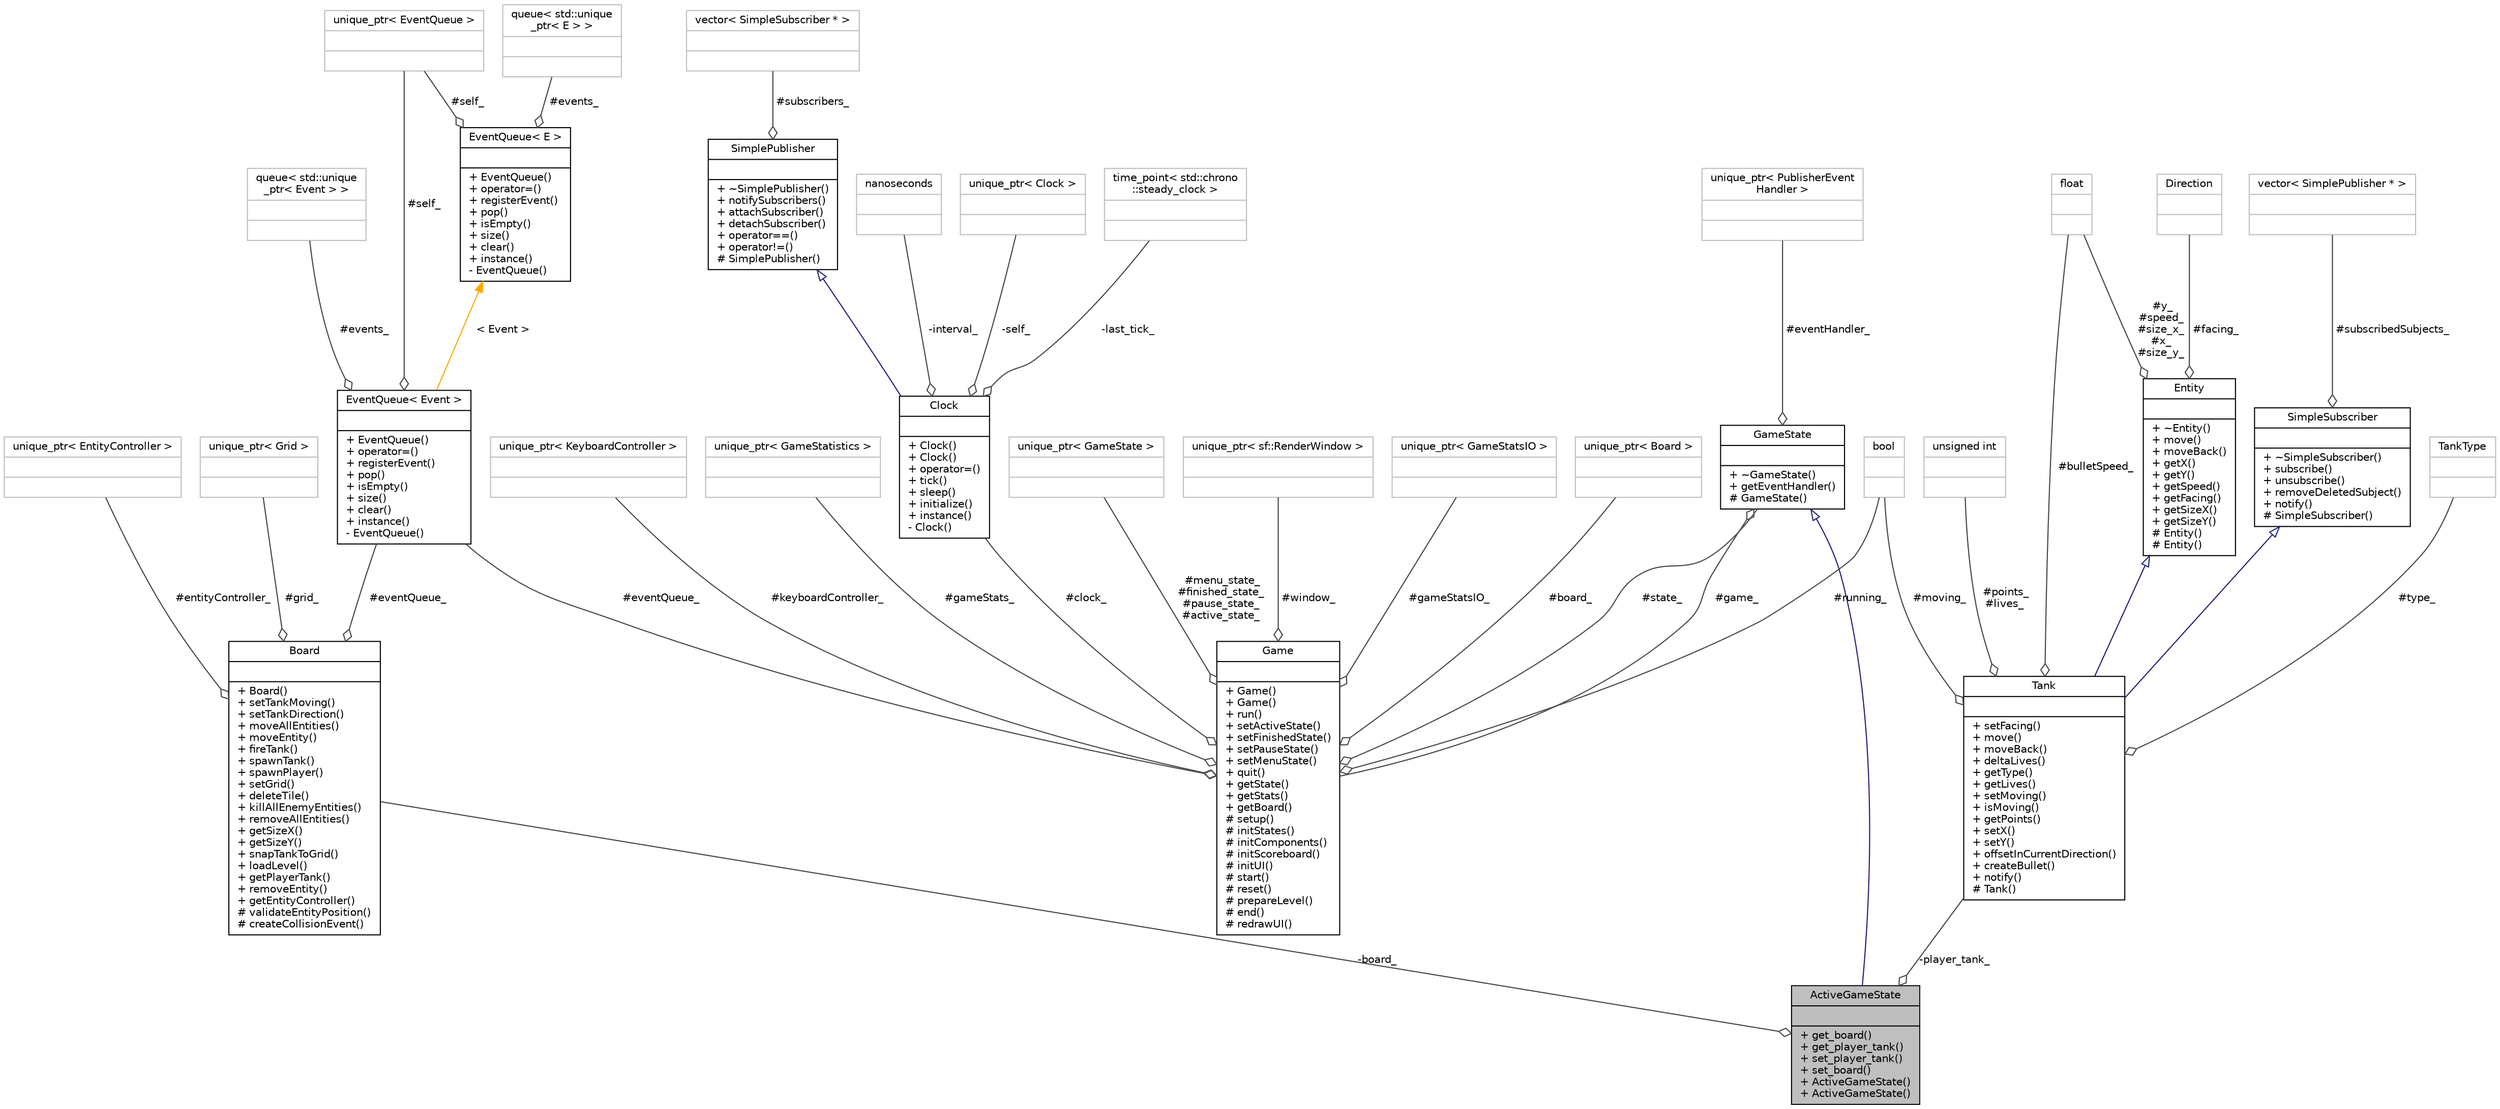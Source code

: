 digraph "ActiveGameState"
{
 // INTERACTIVE_SVG=YES
 // LATEX_PDF_SIZE
  bgcolor="transparent";
  edge [fontname="Helvetica",fontsize="10",labelfontname="Helvetica",labelfontsize="10"];
  node [fontname="Helvetica",fontsize="10",shape=record];
  Node1 [label="{ActiveGameState\n||+ get_board()\l+ get_player_tank()\l+ set_player_tank()\l+ set_board()\l+ ActiveGameState()\l+ ActiveGameState()\l}",height=0.2,width=0.4,color="black", fillcolor="grey75", style="filled", fontcolor="black",tooltip=" "];
  Node2 -> Node1 [dir="back",color="midnightblue",fontsize="10",style="solid",arrowtail="onormal",fontname="Helvetica"];
  Node2 [label="{GameState\n||+ ~GameState()\l+ getEventHandler()\l# GameState()\l}",height=0.2,width=0.4,color="black",URL="$class_game_state.html",tooltip=" "];
  Node3 -> Node2 [color="grey25",fontsize="10",style="solid",label=" #game_" ,arrowhead="odiamond",fontname="Helvetica"];
  Node3 [label="{Game\n||+ Game()\l+ Game()\l+ run()\l+ setActiveState()\l+ setFinishedState()\l+ setPauseState()\l+ setMenuState()\l+ quit()\l+ getState()\l+ getStats()\l+ getBoard()\l# setup()\l# initStates()\l# initComponents()\l# initScoreboard()\l# initUI()\l# start()\l# reset()\l# prepareLevel()\l# end()\l# redrawUI()\l}",height=0.2,width=0.4,color="black",URL="$class_game.html",tooltip=" "];
  Node4 -> Node3 [color="grey25",fontsize="10",style="solid",label=" #keyboardController_" ,arrowhead="odiamond",fontname="Helvetica"];
  Node4 [label="{unique_ptr\< KeyboardController \>\n||}",height=0.2,width=0.4,color="grey75",tooltip=" "];
  Node5 -> Node3 [color="grey25",fontsize="10",style="solid",label=" #gameStats_" ,arrowhead="odiamond",fontname="Helvetica"];
  Node5 [label="{unique_ptr\< GameStatistics \>\n||}",height=0.2,width=0.4,color="grey75",tooltip=" "];
  Node6 -> Node3 [color="grey25",fontsize="10",style="solid",label=" #menu_state_\n#finished_state_\n#pause_state_\n#active_state_" ,arrowhead="odiamond",fontname="Helvetica"];
  Node6 [label="{unique_ptr\< GameState \>\n||}",height=0.2,width=0.4,color="grey75",tooltip=" "];
  Node7 -> Node3 [color="grey25",fontsize="10",style="solid",label=" #window_" ,arrowhead="odiamond",fontname="Helvetica"];
  Node7 [label="{unique_ptr\< sf::RenderWindow \>\n||}",height=0.2,width=0.4,color="grey75",tooltip=" "];
  Node8 -> Node3 [color="grey25",fontsize="10",style="solid",label=" #eventQueue_" ,arrowhead="odiamond",fontname="Helvetica"];
  Node8 [label="{EventQueue\< Event \>\n||+ EventQueue()\l+ operator=()\l+ registerEvent()\l+ pop()\l+ isEmpty()\l+ size()\l+ clear()\l+ instance()\l- EventQueue()\l}",height=0.2,width=0.4,color="black",URL="$class_event_queue.html",tooltip=" "];
  Node9 -> Node8 [color="grey25",fontsize="10",style="solid",label=" #events_" ,arrowhead="odiamond",fontname="Helvetica"];
  Node9 [label="{queue\< std::unique\l_ptr\< Event \> \>\n||}",height=0.2,width=0.4,color="grey75",tooltip=" "];
  Node10 -> Node8 [color="grey25",fontsize="10",style="solid",label=" #self_" ,arrowhead="odiamond",fontname="Helvetica"];
  Node10 [label="{unique_ptr\< EventQueue \>\n||}",height=0.2,width=0.4,color="grey75",tooltip=" "];
  Node11 -> Node8 [dir="back",color="orange",fontsize="10",style="solid",label=" \< Event \>" ,fontname="Helvetica"];
  Node11 [label="{EventQueue\< E \>\n||+ EventQueue()\l+ operator=()\l+ registerEvent()\l+ pop()\l+ isEmpty()\l+ size()\l+ clear()\l+ instance()\l- EventQueue()\l}",height=0.2,width=0.4,color="black",URL="$class_event_queue.html",tooltip="Singleton class wrapper for std::queue<E>."];
  Node12 -> Node11 [color="grey25",fontsize="10",style="solid",label=" #events_" ,arrowhead="odiamond",fontname="Helvetica"];
  Node12 [label="{queue\< std::unique\l_ptr\< E \> \>\n||}",height=0.2,width=0.4,color="grey75",tooltip=" "];
  Node10 -> Node11 [color="grey25",fontsize="10",style="solid",label=" #self_" ,arrowhead="odiamond",fontname="Helvetica"];
  Node13 -> Node3 [color="grey25",fontsize="10",style="solid",label=" #gameStatsIO_" ,arrowhead="odiamond",fontname="Helvetica"];
  Node13 [label="{unique_ptr\< GameStatsIO \>\n||}",height=0.2,width=0.4,color="grey75",tooltip=" "];
  Node14 -> Node3 [color="grey25",fontsize="10",style="solid",label=" #clock_" ,arrowhead="odiamond",fontname="Helvetica"];
  Node14 [label="{Clock\n||+ Clock()\l+ Clock()\l+ operator=()\l+ tick()\l+ sleep()\l+ initialize()\l+ instance()\l- Clock()\l}",height=0.2,width=0.4,color="black",URL="$class_clock.html",tooltip="Represents an externally controlled clock running at a given frequency."];
  Node15 -> Node14 [dir="back",color="midnightblue",fontsize="10",style="solid",arrowtail="onormal",fontname="Helvetica"];
  Node15 [label="{SimplePublisher\n||+ ~SimplePublisher()\l+ notifySubscribers()\l+ attachSubscriber()\l+ detachSubscriber()\l+ operator==()\l+ operator!=()\l# SimplePublisher()\l}",height=0.2,width=0.4,color="black",URL="$class_simple_publisher.html",tooltip=" "];
  Node16 -> Node15 [color="grey25",fontsize="10",style="solid",label=" #subscribers_" ,arrowhead="odiamond",fontname="Helvetica"];
  Node16 [label="{vector\< SimpleSubscriber * \>\n||}",height=0.2,width=0.4,color="grey75",tooltip=" "];
  Node17 -> Node14 [color="grey25",fontsize="10",style="solid",label=" -interval_" ,arrowhead="odiamond",fontname="Helvetica"];
  Node17 [label="{nanoseconds\n||}",height=0.2,width=0.4,color="grey75",tooltip=" "];
  Node18 -> Node14 [color="grey25",fontsize="10",style="solid",label=" -self_" ,arrowhead="odiamond",fontname="Helvetica"];
  Node18 [label="{unique_ptr\< Clock \>\n||}",height=0.2,width=0.4,color="grey75",tooltip=" "];
  Node19 -> Node14 [color="grey25",fontsize="10",style="solid",label=" -last_tick_" ,arrowhead="odiamond",fontname="Helvetica"];
  Node19 [label="{time_point\< std::chrono\l::steady_clock \>\n||}",height=0.2,width=0.4,color="grey75",tooltip=" "];
  Node20 -> Node3 [color="grey25",fontsize="10",style="solid",label=" #running_" ,arrowhead="odiamond",fontname="Helvetica"];
  Node20 [label="{bool\n||}",height=0.2,width=0.4,color="grey75",tooltip=" "];
  Node21 -> Node3 [color="grey25",fontsize="10",style="solid",label=" #board_" ,arrowhead="odiamond",fontname="Helvetica"];
  Node21 [label="{unique_ptr\< Board \>\n||}",height=0.2,width=0.4,color="grey75",tooltip=" "];
  Node2 -> Node3 [color="grey25",fontsize="10",style="solid",label=" #state_" ,arrowhead="odiamond",fontname="Helvetica"];
  Node22 -> Node2 [color="grey25",fontsize="10",style="solid",label=" #eventHandler_" ,arrowhead="odiamond",fontname="Helvetica"];
  Node22 [label="{unique_ptr\< PublisherEvent\lHandler \>\n||}",height=0.2,width=0.4,color="grey75",tooltip=" "];
  Node23 -> Node1 [color="grey25",fontsize="10",style="solid",label=" -board_" ,arrowhead="odiamond",fontname="Helvetica"];
  Node23 [label="{Board\n||+ Board()\l+ setTankMoving()\l+ setTankDirection()\l+ moveAllEntities()\l+ moveEntity()\l+ fireTank()\l+ spawnTank()\l+ spawnPlayer()\l+ setGrid()\l+ deleteTile()\l+ killAllEnemyEntities()\l+ removeAllEntities()\l+ getSizeX()\l+ getSizeY()\l+ snapTankToGrid()\l+ loadLevel()\l+ getPlayerTank()\l+ removeEntity()\l+ getEntityController()\l# validateEntityPosition()\l# createCollisionEvent()\l}",height=0.2,width=0.4,color="black",URL="$class_board.html",tooltip="Aggregates and manipulates tank, bullet, and tile objects."];
  Node24 -> Node23 [color="grey25",fontsize="10",style="solid",label=" #entityController_" ,arrowhead="odiamond",fontname="Helvetica"];
  Node24 [label="{unique_ptr\< EntityController \>\n||}",height=0.2,width=0.4,color="grey75",tooltip=" "];
  Node25 -> Node23 [color="grey25",fontsize="10",style="solid",label=" #grid_" ,arrowhead="odiamond",fontname="Helvetica"];
  Node25 [label="{unique_ptr\< Grid \>\n||}",height=0.2,width=0.4,color="grey75",tooltip=" "];
  Node8 -> Node23 [color="grey25",fontsize="10",style="solid",label=" #eventQueue_" ,arrowhead="odiamond",fontname="Helvetica"];
  Node26 -> Node1 [color="grey25",fontsize="10",style="solid",label=" -player_tank_" ,arrowhead="odiamond",fontname="Helvetica"];
  Node26 [label="{Tank\n||+ setFacing()\l+ move()\l+ moveBack()\l+ deltaLives()\l+ getType()\l+ getLives()\l+ setMoving()\l+ isMoving()\l+ getPoints()\l+ setX()\l+ setY()\l+ offsetInCurrentDirection()\l+ createBullet()\l+ notify()\l# Tank()\l}",height=0.2,width=0.4,color="black",URL="$class_tank.html",tooltip="Base class for tank representation."];
  Node27 -> Node26 [dir="back",color="midnightblue",fontsize="10",style="solid",arrowtail="onormal",fontname="Helvetica"];
  Node27 [label="{Entity\n||+ ~Entity()\l+ move()\l+ moveBack()\l+ getX()\l+ getY()\l+ getSpeed()\l+ getFacing()\l+ getSizeX()\l+ getSizeY()\l# Entity()\l# Entity()\l}",height=0.2,width=0.4,color="black",URL="$class_entity.html",tooltip=" "];
  Node28 -> Node27 [color="grey25",fontsize="10",style="solid",label=" #y_\n#speed_\n#size_x_\n#x_\n#size_y_" ,arrowhead="odiamond",fontname="Helvetica"];
  Node28 [label="{float\n||}",height=0.2,width=0.4,color="grey75",tooltip=" "];
  Node29 -> Node27 [color="grey25",fontsize="10",style="solid",label=" #facing_" ,arrowhead="odiamond",fontname="Helvetica"];
  Node29 [label="{Direction\n||}",height=0.2,width=0.4,color="grey75",tooltip=" "];
  Node30 -> Node26 [dir="back",color="midnightblue",fontsize="10",style="solid",arrowtail="onormal",fontname="Helvetica"];
  Node30 [label="{SimpleSubscriber\n||+ ~SimpleSubscriber()\l+ subscribe()\l+ unsubscribe()\l+ removeDeletedSubject()\l+ notify()\l# SimpleSubscriber()\l}",height=0.2,width=0.4,color="black",URL="$class_simple_subscriber.html",tooltip=" "];
  Node31 -> Node30 [color="grey25",fontsize="10",style="solid",label=" #subscribedSubjects_" ,arrowhead="odiamond",fontname="Helvetica"];
  Node31 [label="{vector\< SimplePublisher * \>\n||}",height=0.2,width=0.4,color="grey75",tooltip=" "];
  Node28 -> Node26 [color="grey25",fontsize="10",style="solid",label=" #bulletSpeed_" ,arrowhead="odiamond",fontname="Helvetica"];
  Node32 -> Node26 [color="grey25",fontsize="10",style="solid",label=" #type_" ,arrowhead="odiamond",fontname="Helvetica"];
  Node32 [label="{TankType\n||}",height=0.2,width=0.4,color="grey75",tooltip=" "];
  Node20 -> Node26 [color="grey25",fontsize="10",style="solid",label=" #moving_" ,arrowhead="odiamond",fontname="Helvetica"];
  Node33 -> Node26 [color="grey25",fontsize="10",style="solid",label=" #points_\n#lives_" ,arrowhead="odiamond",fontname="Helvetica"];
  Node33 [label="{unsigned int\n||}",height=0.2,width=0.4,color="grey75",tooltip=" "];
}
